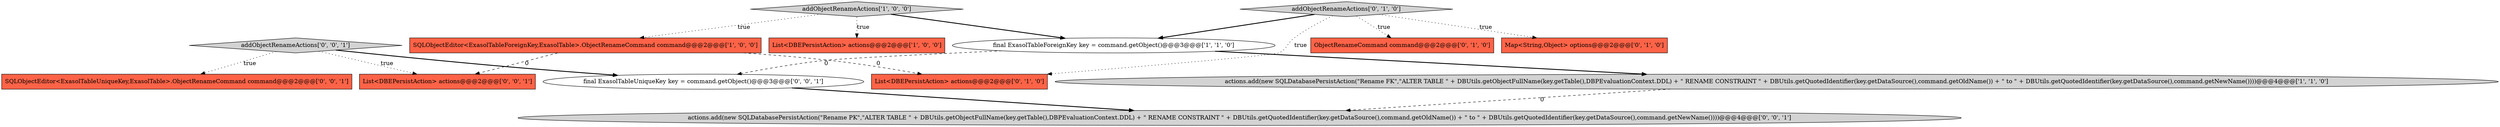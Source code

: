 digraph {
3 [style = filled, label = "final ExasolTableForeignKey key = command.getObject()@@@3@@@['1', '1', '0']", fillcolor = white, shape = ellipse image = "AAA0AAABBB1BBB"];
5 [style = filled, label = "Map<String,Object> options@@@2@@@['0', '1', '0']", fillcolor = tomato, shape = box image = "AAA0AAABBB2BBB"];
0 [style = filled, label = "actions.add(new SQLDatabasePersistAction(\"Rename FK\",\"ALTER TABLE \" + DBUtils.getObjectFullName(key.getTable(),DBPEvaluationContext.DDL) + \" RENAME CONSTRAINT \" + DBUtils.getQuotedIdentifier(key.getDataSource(),command.getOldName()) + \" to \" + DBUtils.getQuotedIdentifier(key.getDataSource(),command.getNewName())))@@@4@@@['1', '1', '0']", fillcolor = lightgray, shape = ellipse image = "AAA0AAABBB1BBB"];
4 [style = filled, label = "SQLObjectEditor<ExasolTableForeignKey,ExasolTable>.ObjectRenameCommand command@@@2@@@['1', '0', '0']", fillcolor = tomato, shape = box image = "AAA1AAABBB1BBB"];
11 [style = filled, label = "final ExasolTableUniqueKey key = command.getObject()@@@3@@@['0', '0', '1']", fillcolor = white, shape = ellipse image = "AAA0AAABBB3BBB"];
7 [style = filled, label = "ObjectRenameCommand command@@@2@@@['0', '1', '0']", fillcolor = tomato, shape = box image = "AAA0AAABBB2BBB"];
8 [style = filled, label = "List<DBEPersistAction> actions@@@2@@@['0', '1', '0']", fillcolor = tomato, shape = box image = "AAA1AAABBB2BBB"];
12 [style = filled, label = "actions.add(new SQLDatabasePersistAction(\"Rename PK\",\"ALTER TABLE \" + DBUtils.getObjectFullName(key.getTable(),DBPEvaluationContext.DDL) + \" RENAME CONSTRAINT \" + DBUtils.getQuotedIdentifier(key.getDataSource(),command.getOldName()) + \" to \" + DBUtils.getQuotedIdentifier(key.getDataSource(),command.getNewName())))@@@4@@@['0', '0', '1']", fillcolor = lightgray, shape = ellipse image = "AAA0AAABBB3BBB"];
13 [style = filled, label = "addObjectRenameActions['0', '0', '1']", fillcolor = lightgray, shape = diamond image = "AAA0AAABBB3BBB"];
2 [style = filled, label = "addObjectRenameActions['1', '0', '0']", fillcolor = lightgray, shape = diamond image = "AAA0AAABBB1BBB"];
1 [style = filled, label = "List<DBEPersistAction> actions@@@2@@@['1', '0', '0']", fillcolor = tomato, shape = box image = "AAA0AAABBB1BBB"];
9 [style = filled, label = "SQLObjectEditor<ExasolTableUniqueKey,ExasolTable>.ObjectRenameCommand command@@@2@@@['0', '0', '1']", fillcolor = tomato, shape = box image = "AAA0AAABBB3BBB"];
6 [style = filled, label = "addObjectRenameActions['0', '1', '0']", fillcolor = lightgray, shape = diamond image = "AAA0AAABBB2BBB"];
10 [style = filled, label = "List<DBEPersistAction> actions@@@2@@@['0', '0', '1']", fillcolor = tomato, shape = box image = "AAA0AAABBB3BBB"];
6->3 [style = bold, label=""];
11->12 [style = bold, label=""];
3->11 [style = dashed, label="0"];
4->10 [style = dashed, label="0"];
13->9 [style = dotted, label="true"];
0->12 [style = dashed, label="0"];
13->10 [style = dotted, label="true"];
2->1 [style = dotted, label="true"];
13->11 [style = bold, label=""];
6->8 [style = dotted, label="true"];
3->0 [style = bold, label=""];
2->3 [style = bold, label=""];
6->5 [style = dotted, label="true"];
4->8 [style = dashed, label="0"];
2->4 [style = dotted, label="true"];
6->7 [style = dotted, label="true"];
}
